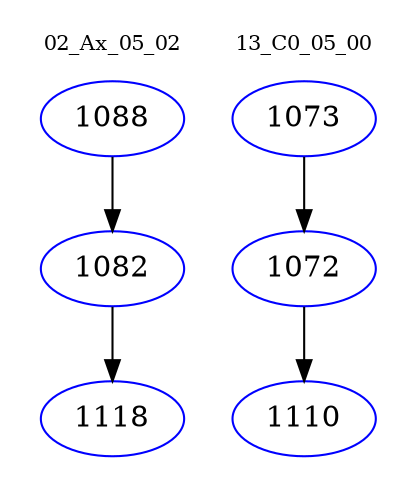 digraph{
subgraph cluster_0 {
color = white
label = "02_Ax_05_02";
fontsize=10;
T0_1088 [label="1088", color="blue"]
T0_1088 -> T0_1082 [color="black"]
T0_1082 [label="1082", color="blue"]
T0_1082 -> T0_1118 [color="black"]
T0_1118 [label="1118", color="blue"]
}
subgraph cluster_1 {
color = white
label = "13_C0_05_00";
fontsize=10;
T1_1073 [label="1073", color="blue"]
T1_1073 -> T1_1072 [color="black"]
T1_1072 [label="1072", color="blue"]
T1_1072 -> T1_1110 [color="black"]
T1_1110 [label="1110", color="blue"]
}
}
